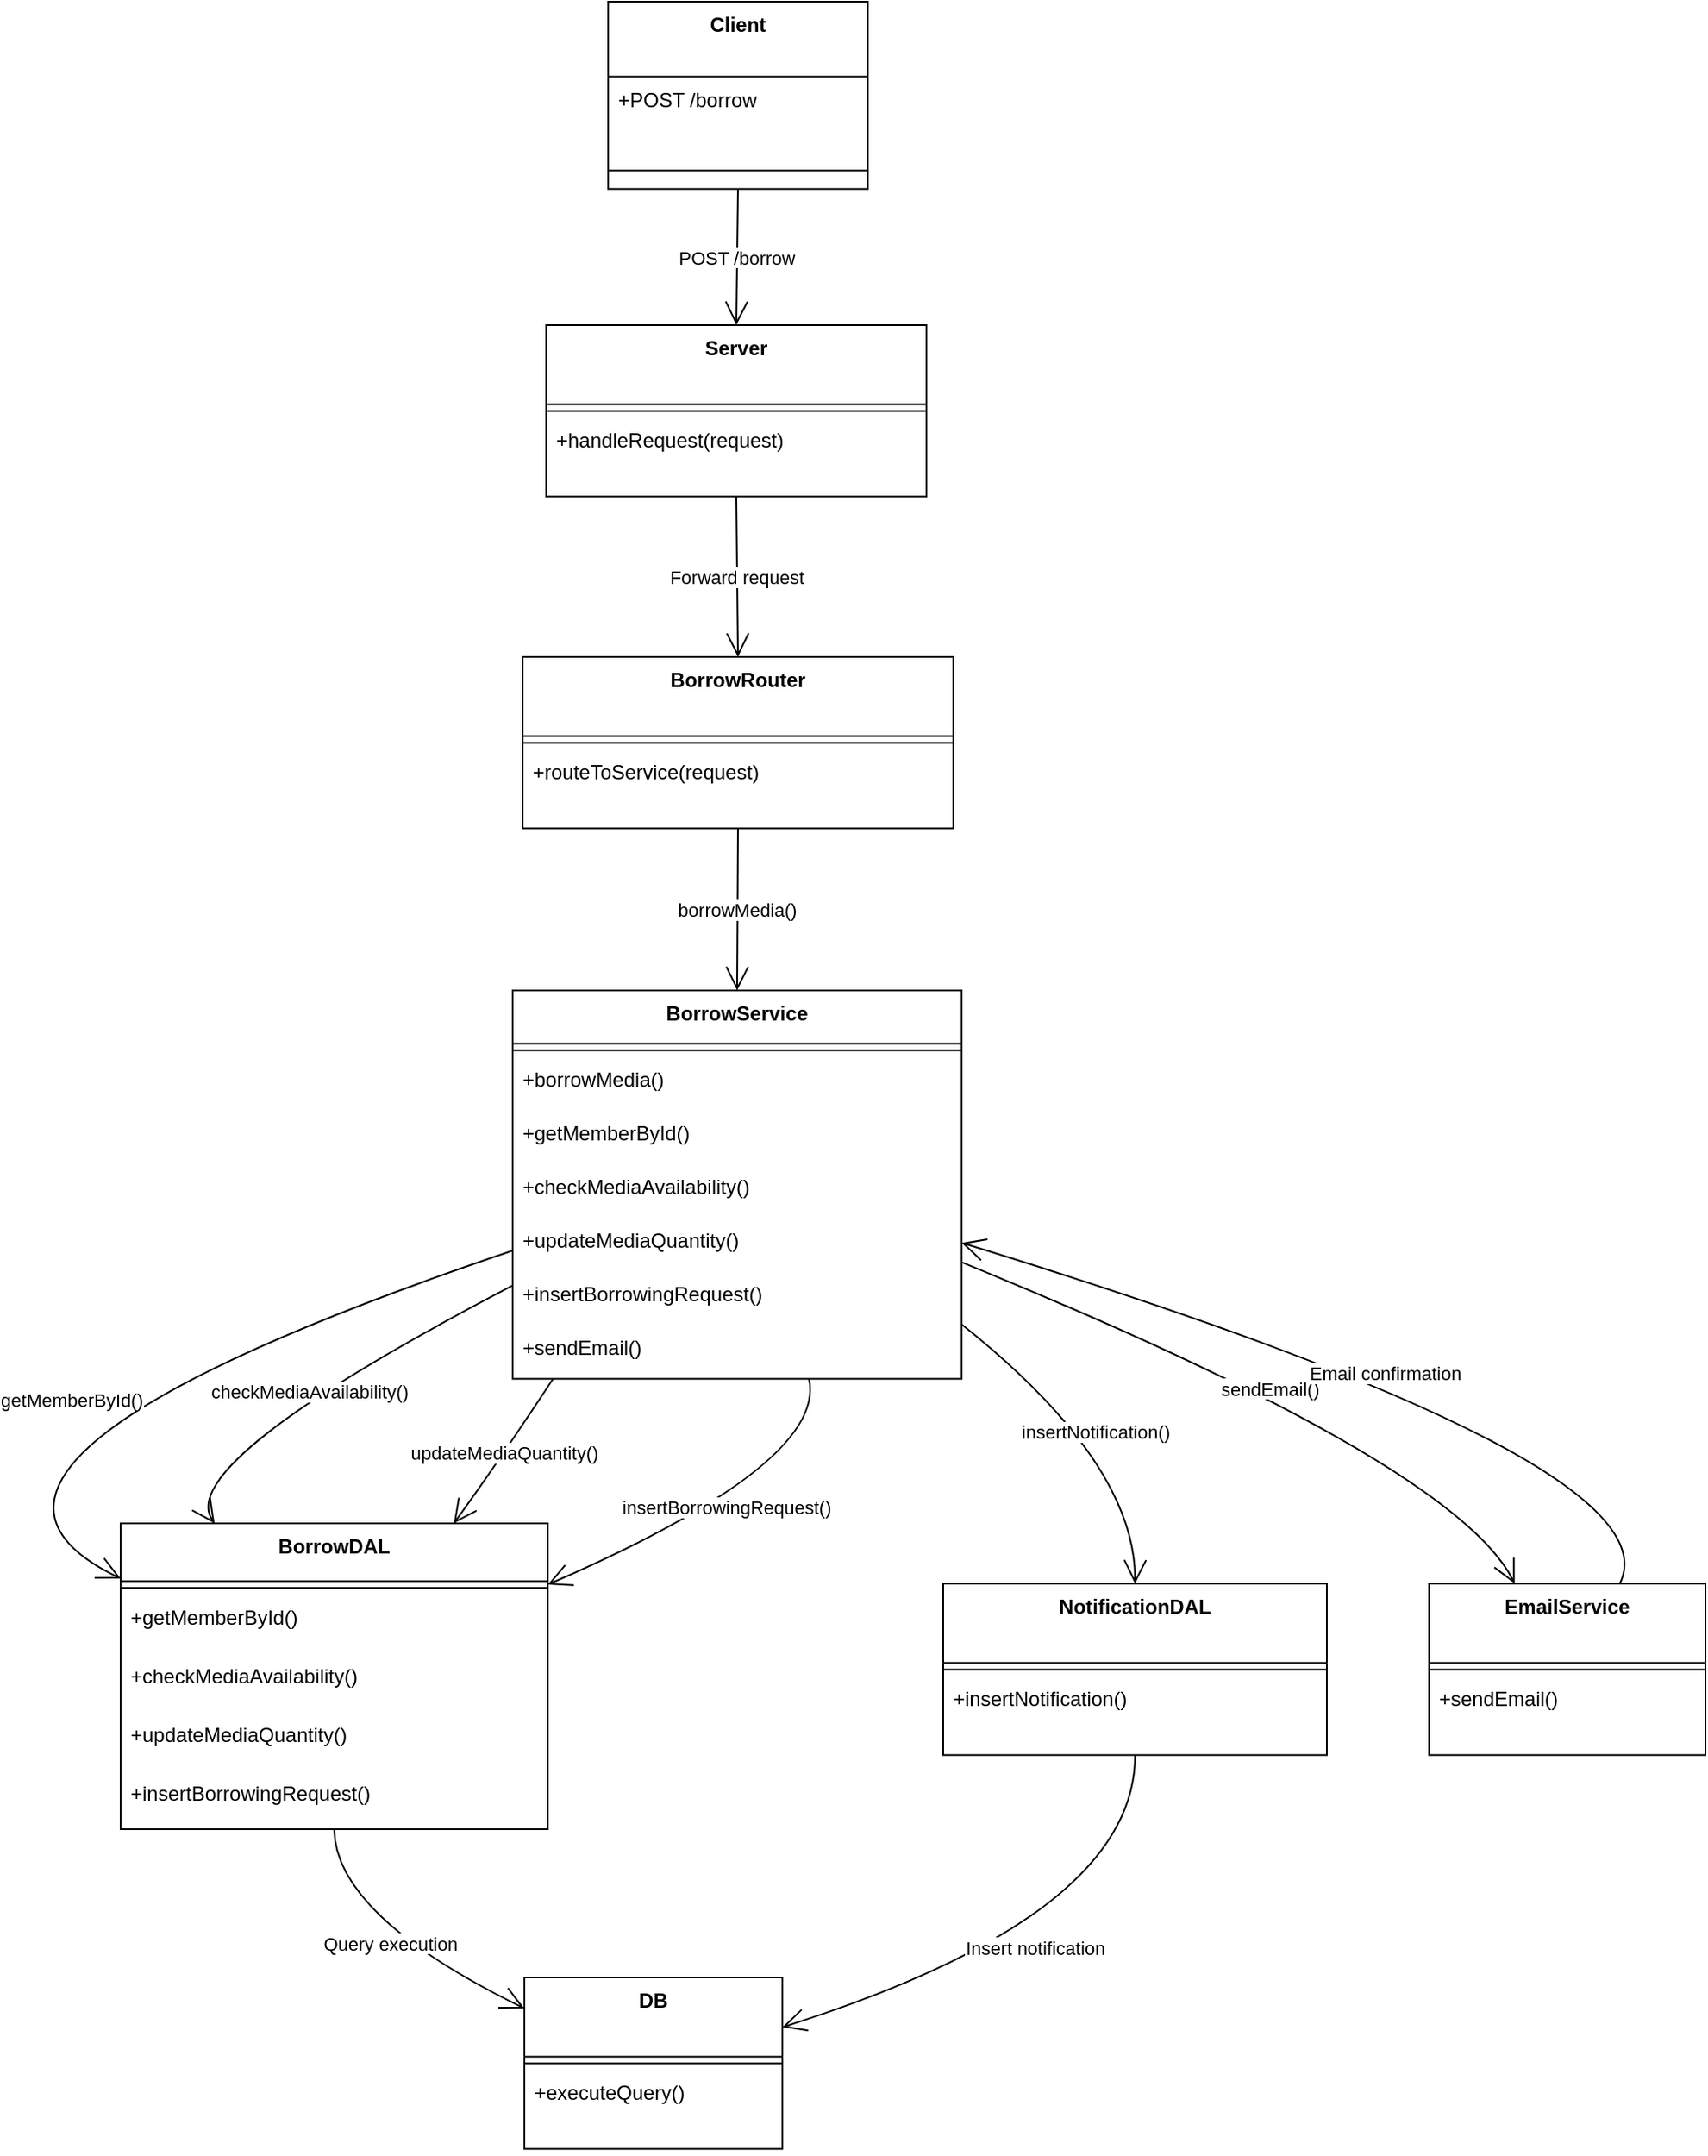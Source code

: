 <mxfile version="26.0.2">
  <diagram name="Page-1" id="hbSZf16i7k4gQkGJjNPj">
    <mxGraphModel grid="1" page="1" gridSize="10" guides="1" tooltips="1" connect="1" arrows="1" fold="1" pageScale="1" pageWidth="850" pageHeight="1100" math="0" shadow="0">
      <root>
        <mxCell id="0" />
        <mxCell id="1" parent="0" />
        <mxCell id="jDuIk3152oL8AJDtT_27-1" value="Client" style="swimlane;fontStyle=1;align=center;verticalAlign=top;childLayout=stackLayout;horizontal=1;startSize=44.8;horizontalStack=0;resizeParent=1;resizeParentMax=0;resizeLast=0;collapsible=0;marginBottom=0;" vertex="1" parent="1">
          <mxGeometry x="453" y="20" width="155" height="111.8" as="geometry" />
        </mxCell>
        <mxCell id="jDuIk3152oL8AJDtT_27-2" value="+POST /borrow" style="text;strokeColor=none;fillColor=none;align=left;verticalAlign=top;spacingLeft=4;spacingRight=4;overflow=hidden;rotatable=0;points=[[0,0.5],[1,0.5]];portConstraint=eastwest;" vertex="1" parent="jDuIk3152oL8AJDtT_27-1">
          <mxGeometry y="44.8" width="155" height="45" as="geometry" />
        </mxCell>
        <mxCell id="jDuIk3152oL8AJDtT_27-3" style="line;strokeWidth=1;fillColor=none;align=left;verticalAlign=middle;spacingTop=-1;spacingLeft=3;spacingRight=3;rotatable=0;labelPosition=right;points=[];portConstraint=eastwest;strokeColor=inherit;" vertex="1" parent="jDuIk3152oL8AJDtT_27-1">
          <mxGeometry y="89.8" width="155" height="22" as="geometry" />
        </mxCell>
        <mxCell id="jDuIk3152oL8AJDtT_27-4" value="Server" style="swimlane;fontStyle=1;align=center;verticalAlign=top;childLayout=stackLayout;horizontal=1;startSize=47.2;horizontalStack=0;resizeParent=1;resizeParentMax=0;resizeLast=0;collapsible=0;marginBottom=0;" vertex="1" parent="1">
          <mxGeometry x="416" y="213" width="227" height="102.2" as="geometry" />
        </mxCell>
        <mxCell id="jDuIk3152oL8AJDtT_27-5" style="line;strokeWidth=1;fillColor=none;align=left;verticalAlign=middle;spacingTop=-1;spacingLeft=3;spacingRight=3;rotatable=0;labelPosition=right;points=[];portConstraint=eastwest;strokeColor=inherit;" vertex="1" parent="jDuIk3152oL8AJDtT_27-4">
          <mxGeometry y="47.2" width="227" height="8" as="geometry" />
        </mxCell>
        <mxCell id="jDuIk3152oL8AJDtT_27-6" value="+handleRequest(request)" style="text;strokeColor=none;fillColor=none;align=left;verticalAlign=top;spacingLeft=4;spacingRight=4;overflow=hidden;rotatable=0;points=[[0,0.5],[1,0.5]];portConstraint=eastwest;" vertex="1" parent="jDuIk3152oL8AJDtT_27-4">
          <mxGeometry y="55.2" width="227" height="47" as="geometry" />
        </mxCell>
        <mxCell id="jDuIk3152oL8AJDtT_27-7" value="BorrowRouter" style="swimlane;fontStyle=1;align=center;verticalAlign=top;childLayout=stackLayout;horizontal=1;startSize=47.2;horizontalStack=0;resizeParent=1;resizeParentMax=0;resizeLast=0;collapsible=0;marginBottom=0;" vertex="1" parent="1">
          <mxGeometry x="402" y="411" width="257" height="102.2" as="geometry" />
        </mxCell>
        <mxCell id="jDuIk3152oL8AJDtT_27-8" style="line;strokeWidth=1;fillColor=none;align=left;verticalAlign=middle;spacingTop=-1;spacingLeft=3;spacingRight=3;rotatable=0;labelPosition=right;points=[];portConstraint=eastwest;strokeColor=inherit;" vertex="1" parent="jDuIk3152oL8AJDtT_27-7">
          <mxGeometry y="47.2" width="257" height="8" as="geometry" />
        </mxCell>
        <mxCell id="jDuIk3152oL8AJDtT_27-9" value="+routeToService(request)" style="text;strokeColor=none;fillColor=none;align=left;verticalAlign=top;spacingLeft=4;spacingRight=4;overflow=hidden;rotatable=0;points=[[0,0.5],[1,0.5]];portConstraint=eastwest;" vertex="1" parent="jDuIk3152oL8AJDtT_27-7">
          <mxGeometry y="55.2" width="257" height="47" as="geometry" />
        </mxCell>
        <mxCell id="jDuIk3152oL8AJDtT_27-10" value="BorrowService" style="swimlane;fontStyle=1;align=center;verticalAlign=top;childLayout=stackLayout;horizontal=1;startSize=31.733;horizontalStack=0;resizeParent=1;resizeParentMax=0;resizeLast=0;collapsible=0;marginBottom=0;" vertex="1" parent="1">
          <mxGeometry x="396" y="610" width="268" height="231.733" as="geometry" />
        </mxCell>
        <mxCell id="jDuIk3152oL8AJDtT_27-11" style="line;strokeWidth=1;fillColor=none;align=left;verticalAlign=middle;spacingTop=-1;spacingLeft=3;spacingRight=3;rotatable=0;labelPosition=right;points=[];portConstraint=eastwest;strokeColor=inherit;" vertex="1" parent="jDuIk3152oL8AJDtT_27-10">
          <mxGeometry y="31.733" width="268" height="8" as="geometry" />
        </mxCell>
        <mxCell id="jDuIk3152oL8AJDtT_27-12" value="+borrowMedia()" style="text;strokeColor=none;fillColor=none;align=left;verticalAlign=top;spacingLeft=4;spacingRight=4;overflow=hidden;rotatable=0;points=[[0,0.5],[1,0.5]];portConstraint=eastwest;" vertex="1" parent="jDuIk3152oL8AJDtT_27-10">
          <mxGeometry y="39.733" width="268" height="32" as="geometry" />
        </mxCell>
        <mxCell id="jDuIk3152oL8AJDtT_27-13" value="+getMemberById()" style="text;strokeColor=none;fillColor=none;align=left;verticalAlign=top;spacingLeft=4;spacingRight=4;overflow=hidden;rotatable=0;points=[[0,0.5],[1,0.5]];portConstraint=eastwest;" vertex="1" parent="jDuIk3152oL8AJDtT_27-10">
          <mxGeometry y="71.733" width="268" height="32" as="geometry" />
        </mxCell>
        <mxCell id="jDuIk3152oL8AJDtT_27-14" value="+checkMediaAvailability()" style="text;strokeColor=none;fillColor=none;align=left;verticalAlign=top;spacingLeft=4;spacingRight=4;overflow=hidden;rotatable=0;points=[[0,0.5],[1,0.5]];portConstraint=eastwest;" vertex="1" parent="jDuIk3152oL8AJDtT_27-10">
          <mxGeometry y="103.733" width="268" height="32" as="geometry" />
        </mxCell>
        <mxCell id="jDuIk3152oL8AJDtT_27-15" value="+updateMediaQuantity()" style="text;strokeColor=none;fillColor=none;align=left;verticalAlign=top;spacingLeft=4;spacingRight=4;overflow=hidden;rotatable=0;points=[[0,0.5],[1,0.5]];portConstraint=eastwest;" vertex="1" parent="jDuIk3152oL8AJDtT_27-10">
          <mxGeometry y="135.733" width="268" height="32" as="geometry" />
        </mxCell>
        <mxCell id="jDuIk3152oL8AJDtT_27-16" value="+insertBorrowingRequest()" style="text;strokeColor=none;fillColor=none;align=left;verticalAlign=top;spacingLeft=4;spacingRight=4;overflow=hidden;rotatable=0;points=[[0,0.5],[1,0.5]];portConstraint=eastwest;" vertex="1" parent="jDuIk3152oL8AJDtT_27-10">
          <mxGeometry y="167.733" width="268" height="32" as="geometry" />
        </mxCell>
        <mxCell id="jDuIk3152oL8AJDtT_27-17" value="+sendEmail()" style="text;strokeColor=none;fillColor=none;align=left;verticalAlign=top;spacingLeft=4;spacingRight=4;overflow=hidden;rotatable=0;points=[[0,0.5],[1,0.5]];portConstraint=eastwest;" vertex="1" parent="jDuIk3152oL8AJDtT_27-10">
          <mxGeometry y="199.733" width="268" height="32" as="geometry" />
        </mxCell>
        <mxCell id="jDuIk3152oL8AJDtT_27-18" value="BorrowDAL" style="swimlane;fontStyle=1;align=center;verticalAlign=top;childLayout=stackLayout;horizontal=1;startSize=34.545;horizontalStack=0;resizeParent=1;resizeParentMax=0;resizeLast=0;collapsible=0;marginBottom=0;" vertex="1" parent="1">
          <mxGeometry x="162" y="928" width="255" height="182.545" as="geometry" />
        </mxCell>
        <mxCell id="jDuIk3152oL8AJDtT_27-19" style="line;strokeWidth=1;fillColor=none;align=left;verticalAlign=middle;spacingTop=-1;spacingLeft=3;spacingRight=3;rotatable=0;labelPosition=right;points=[];portConstraint=eastwest;strokeColor=inherit;" vertex="1" parent="jDuIk3152oL8AJDtT_27-18">
          <mxGeometry y="34.545" width="255" height="8" as="geometry" />
        </mxCell>
        <mxCell id="jDuIk3152oL8AJDtT_27-20" value="+getMemberById()" style="text;strokeColor=none;fillColor=none;align=left;verticalAlign=top;spacingLeft=4;spacingRight=4;overflow=hidden;rotatable=0;points=[[0,0.5],[1,0.5]];portConstraint=eastwest;" vertex="1" parent="jDuIk3152oL8AJDtT_27-18">
          <mxGeometry y="42.545" width="255" height="35" as="geometry" />
        </mxCell>
        <mxCell id="jDuIk3152oL8AJDtT_27-21" value="+checkMediaAvailability()" style="text;strokeColor=none;fillColor=none;align=left;verticalAlign=top;spacingLeft=4;spacingRight=4;overflow=hidden;rotatable=0;points=[[0,0.5],[1,0.5]];portConstraint=eastwest;" vertex="1" parent="jDuIk3152oL8AJDtT_27-18">
          <mxGeometry y="77.545" width="255" height="35" as="geometry" />
        </mxCell>
        <mxCell id="jDuIk3152oL8AJDtT_27-22" value="+updateMediaQuantity()" style="text;strokeColor=none;fillColor=none;align=left;verticalAlign=top;spacingLeft=4;spacingRight=4;overflow=hidden;rotatable=0;points=[[0,0.5],[1,0.5]];portConstraint=eastwest;" vertex="1" parent="jDuIk3152oL8AJDtT_27-18">
          <mxGeometry y="112.545" width="255" height="35" as="geometry" />
        </mxCell>
        <mxCell id="jDuIk3152oL8AJDtT_27-23" value="+insertBorrowingRequest()" style="text;strokeColor=none;fillColor=none;align=left;verticalAlign=top;spacingLeft=4;spacingRight=4;overflow=hidden;rotatable=0;points=[[0,0.5],[1,0.5]];portConstraint=eastwest;" vertex="1" parent="jDuIk3152oL8AJDtT_27-18">
          <mxGeometry y="147.545" width="255" height="35" as="geometry" />
        </mxCell>
        <mxCell id="jDuIk3152oL8AJDtT_27-24" value="NotificationDAL" style="swimlane;fontStyle=1;align=center;verticalAlign=top;childLayout=stackLayout;horizontal=1;startSize=47.2;horizontalStack=0;resizeParent=1;resizeParentMax=0;resizeLast=0;collapsible=0;marginBottom=0;" vertex="1" parent="1">
          <mxGeometry x="653" y="964" width="229" height="102.2" as="geometry" />
        </mxCell>
        <mxCell id="jDuIk3152oL8AJDtT_27-25" style="line;strokeWidth=1;fillColor=none;align=left;verticalAlign=middle;spacingTop=-1;spacingLeft=3;spacingRight=3;rotatable=0;labelPosition=right;points=[];portConstraint=eastwest;strokeColor=inherit;" vertex="1" parent="jDuIk3152oL8AJDtT_27-24">
          <mxGeometry y="47.2" width="229" height="8" as="geometry" />
        </mxCell>
        <mxCell id="jDuIk3152oL8AJDtT_27-26" value="+insertNotification()" style="text;strokeColor=none;fillColor=none;align=left;verticalAlign=top;spacingLeft=4;spacingRight=4;overflow=hidden;rotatable=0;points=[[0,0.5],[1,0.5]];portConstraint=eastwest;" vertex="1" parent="jDuIk3152oL8AJDtT_27-24">
          <mxGeometry y="55.2" width="229" height="47" as="geometry" />
        </mxCell>
        <mxCell id="jDuIk3152oL8AJDtT_27-27" value="EmailService" style="swimlane;fontStyle=1;align=center;verticalAlign=top;childLayout=stackLayout;horizontal=1;startSize=47.2;horizontalStack=0;resizeParent=1;resizeParentMax=0;resizeLast=0;collapsible=0;marginBottom=0;" vertex="1" parent="1">
          <mxGeometry x="943" y="964" width="165" height="102.2" as="geometry" />
        </mxCell>
        <mxCell id="jDuIk3152oL8AJDtT_27-28" style="line;strokeWidth=1;fillColor=none;align=left;verticalAlign=middle;spacingTop=-1;spacingLeft=3;spacingRight=3;rotatable=0;labelPosition=right;points=[];portConstraint=eastwest;strokeColor=inherit;" vertex="1" parent="jDuIk3152oL8AJDtT_27-27">
          <mxGeometry y="47.2" width="165" height="8" as="geometry" />
        </mxCell>
        <mxCell id="jDuIk3152oL8AJDtT_27-29" value="+sendEmail()" style="text;strokeColor=none;fillColor=none;align=left;verticalAlign=top;spacingLeft=4;spacingRight=4;overflow=hidden;rotatable=0;points=[[0,0.5],[1,0.5]];portConstraint=eastwest;" vertex="1" parent="jDuIk3152oL8AJDtT_27-27">
          <mxGeometry y="55.2" width="165" height="47" as="geometry" />
        </mxCell>
        <mxCell id="jDuIk3152oL8AJDtT_27-30" value="DB" style="swimlane;fontStyle=1;align=center;verticalAlign=top;childLayout=stackLayout;horizontal=1;startSize=47.2;horizontalStack=0;resizeParent=1;resizeParentMax=0;resizeLast=0;collapsible=0;marginBottom=0;" vertex="1" parent="1">
          <mxGeometry x="403" y="1199" width="154" height="102.2" as="geometry" />
        </mxCell>
        <mxCell id="jDuIk3152oL8AJDtT_27-31" style="line;strokeWidth=1;fillColor=none;align=left;verticalAlign=middle;spacingTop=-1;spacingLeft=3;spacingRight=3;rotatable=0;labelPosition=right;points=[];portConstraint=eastwest;strokeColor=inherit;" vertex="1" parent="jDuIk3152oL8AJDtT_27-30">
          <mxGeometry y="47.2" width="154" height="8" as="geometry" />
        </mxCell>
        <mxCell id="jDuIk3152oL8AJDtT_27-32" value="+executeQuery()" style="text;strokeColor=none;fillColor=none;align=left;verticalAlign=top;spacingLeft=4;spacingRight=4;overflow=hidden;rotatable=0;points=[[0,0.5],[1,0.5]];portConstraint=eastwest;" vertex="1" parent="jDuIk3152oL8AJDtT_27-30">
          <mxGeometry y="55.2" width="154" height="47" as="geometry" />
        </mxCell>
        <mxCell id="jDuIk3152oL8AJDtT_27-33" value="POST /borrow" style="curved=1;startArrow=none;endArrow=open;endSize=12;exitX=0.5;exitY=1;entryX=0.5;entryY=0;rounded=0;" edge="1" parent="1" source="jDuIk3152oL8AJDtT_27-1" target="jDuIk3152oL8AJDtT_27-4">
          <mxGeometry relative="1" as="geometry">
            <Array as="points" />
          </mxGeometry>
        </mxCell>
        <mxCell id="jDuIk3152oL8AJDtT_27-34" value="Forward request" style="curved=1;startArrow=none;endArrow=open;endSize=12;exitX=0.5;exitY=1;entryX=0.5;entryY=0;rounded=0;" edge="1" parent="1" source="jDuIk3152oL8AJDtT_27-4" target="jDuIk3152oL8AJDtT_27-7">
          <mxGeometry relative="1" as="geometry">
            <Array as="points" />
          </mxGeometry>
        </mxCell>
        <mxCell id="jDuIk3152oL8AJDtT_27-35" value="borrowMedia()" style="curved=1;startArrow=none;endArrow=open;endSize=12;exitX=0.5;exitY=1;entryX=0.5;entryY=0;rounded=0;" edge="1" parent="1" source="jDuIk3152oL8AJDtT_27-7" target="jDuIk3152oL8AJDtT_27-10">
          <mxGeometry relative="1" as="geometry">
            <Array as="points" />
          </mxGeometry>
        </mxCell>
        <mxCell id="jDuIk3152oL8AJDtT_27-36" value="getMemberById()" style="curved=1;startArrow=none;endArrow=open;endSize=12;exitX=0;exitY=0.67;entryX=0;entryY=0.18;rounded=0;" edge="1" parent="1" source="jDuIk3152oL8AJDtT_27-10" target="jDuIk3152oL8AJDtT_27-18">
          <mxGeometry relative="1" as="geometry">
            <Array as="points">
              <mxPoint x="20" y="892" />
            </Array>
          </mxGeometry>
        </mxCell>
        <mxCell id="jDuIk3152oL8AJDtT_27-37" value="checkMediaAvailability()" style="curved=1;startArrow=none;endArrow=open;endSize=12;exitX=0;exitY=0.76;entryX=0.22;entryY=0;rounded=0;" edge="1" parent="1" source="jDuIk3152oL8AJDtT_27-10" target="jDuIk3152oL8AJDtT_27-18">
          <mxGeometry relative="1" as="geometry">
            <Array as="points">
              <mxPoint x="193" y="892" />
            </Array>
          </mxGeometry>
        </mxCell>
        <mxCell id="jDuIk3152oL8AJDtT_27-38" value="updateMediaQuantity()" style="curved=1;startArrow=none;endArrow=open;endSize=12;exitX=0.09;exitY=1;entryX=0.78;entryY=0;rounded=0;" edge="1" parent="1" source="jDuIk3152oL8AJDtT_27-10" target="jDuIk3152oL8AJDtT_27-18">
          <mxGeometry relative="1" as="geometry">
            <Array as="points">
              <mxPoint x="387" y="892" />
            </Array>
          </mxGeometry>
        </mxCell>
        <mxCell id="jDuIk3152oL8AJDtT_27-39" value="insertBorrowingRequest()" style="curved=1;startArrow=none;endArrow=open;endSize=12;exitX=0.66;exitY=1;entryX=1;entryY=0.2;rounded=0;" edge="1" parent="1" source="jDuIk3152oL8AJDtT_27-10" target="jDuIk3152oL8AJDtT_27-18">
          <mxGeometry relative="1" as="geometry">
            <Array as="points">
              <mxPoint x="584" y="892" />
            </Array>
          </mxGeometry>
        </mxCell>
        <mxCell id="jDuIk3152oL8AJDtT_27-40" value="insertNotification()" style="curved=1;startArrow=none;endArrow=open;endSize=12;exitX=1;exitY=0.86;entryX=0.5;entryY=0;rounded=0;" edge="1" parent="1" source="jDuIk3152oL8AJDtT_27-10" target="jDuIk3152oL8AJDtT_27-24">
          <mxGeometry relative="1" as="geometry">
            <Array as="points">
              <mxPoint x="768" y="892" />
            </Array>
          </mxGeometry>
        </mxCell>
        <mxCell id="jDuIk3152oL8AJDtT_27-41" value="sendEmail()" style="curved=1;startArrow=none;endArrow=open;endSize=12;exitX=1;exitY=0.7;entryX=0.31;entryY=0;rounded=0;" edge="1" parent="1" source="jDuIk3152oL8AJDtT_27-10" target="jDuIk3152oL8AJDtT_27-27">
          <mxGeometry relative="1" as="geometry">
            <Array as="points">
              <mxPoint x="958" y="892" />
            </Array>
          </mxGeometry>
        </mxCell>
        <mxCell id="jDuIk3152oL8AJDtT_27-42" value="Query execution" style="curved=1;startArrow=none;endArrow=open;endSize=12;exitX=0.5;exitY=1;entryX=0;entryY=0.18;rounded=0;" edge="1" parent="1" source="jDuIk3152oL8AJDtT_27-18" target="jDuIk3152oL8AJDtT_27-30">
          <mxGeometry relative="1" as="geometry">
            <Array as="points">
              <mxPoint x="290" y="1162" />
            </Array>
          </mxGeometry>
        </mxCell>
        <mxCell id="jDuIk3152oL8AJDtT_27-43" value="Insert notification" style="curved=1;startArrow=none;endArrow=open;endSize=12;exitX=0.5;exitY=1;entryX=1;entryY=0.29;rounded=0;" edge="1" parent="1" source="jDuIk3152oL8AJDtT_27-24" target="jDuIk3152oL8AJDtT_27-30">
          <mxGeometry relative="1" as="geometry">
            <Array as="points">
              <mxPoint x="768" y="1162" />
            </Array>
          </mxGeometry>
        </mxCell>
        <mxCell id="jDuIk3152oL8AJDtT_27-44" value="Email confirmation" style="curved=1;startArrow=none;endArrow=open;endSize=12;exitX=0.69;exitY=0;entryX=1;entryY=0.65;rounded=0;" edge="1" parent="1" source="jDuIk3152oL8AJDtT_27-27" target="jDuIk3152oL8AJDtT_27-10">
          <mxGeometry relative="1" as="geometry">
            <Array as="points">
              <mxPoint x="1093" y="892" />
            </Array>
          </mxGeometry>
        </mxCell>
      </root>
    </mxGraphModel>
  </diagram>
</mxfile>
